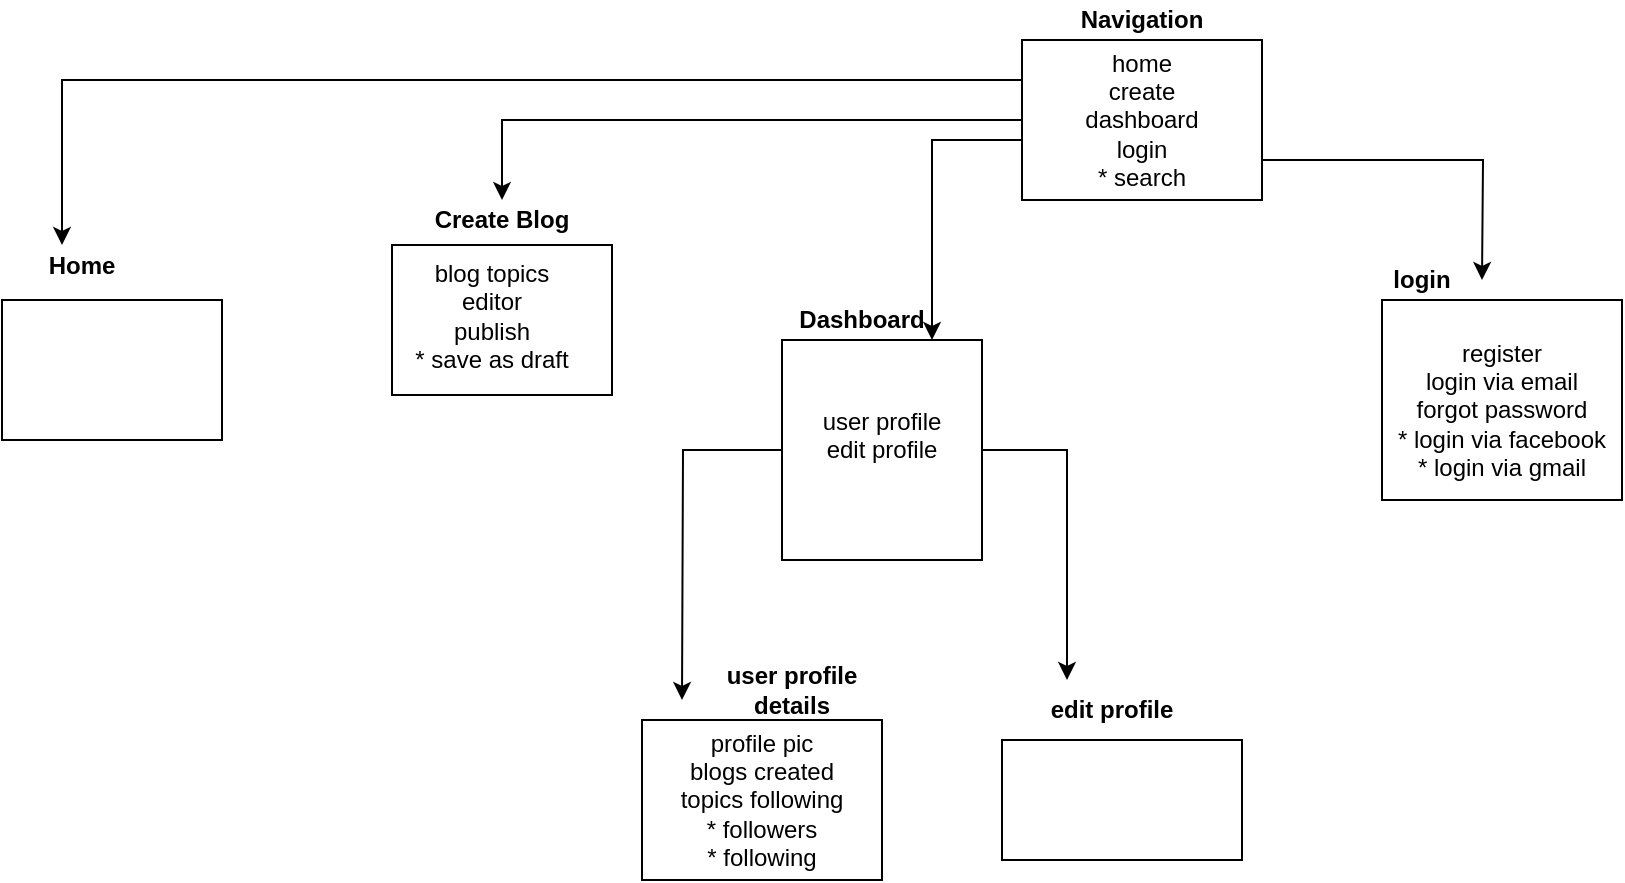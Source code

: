 <mxfile version="15.0.3" type="github">
  <diagram id="prtHgNgQTEPvFCAcTncT" name="Page-1">
    <mxGraphModel dx="1609" dy="472" grid="1" gridSize="10" guides="1" tooltips="1" connect="1" arrows="1" fold="1" page="1" pageScale="1" pageWidth="827" pageHeight="1169" math="0" shadow="0">
      <root>
        <mxCell id="0" />
        <mxCell id="1" parent="0" />
        <mxCell id="8EQNYQx7DyZxJMNojB_O-11" style="edgeStyle=orthogonalEdgeStyle;rounded=0;orthogonalLoop=1;jettySize=auto;html=1;exitX=1;exitY=0.75;exitDx=0;exitDy=0;" edge="1" parent="1" source="8EQNYQx7DyZxJMNojB_O-1">
          <mxGeometry relative="1" as="geometry">
            <mxPoint x="540" y="150" as="targetPoint" />
          </mxGeometry>
        </mxCell>
        <mxCell id="8EQNYQx7DyZxJMNojB_O-39" style="edgeStyle=orthogonalEdgeStyle;rounded=0;orthogonalLoop=1;jettySize=auto;html=1;exitX=0;exitY=0.75;exitDx=0;exitDy=0;entryX=0.75;entryY=0;entryDx=0;entryDy=0;" edge="1" parent="1" source="8EQNYQx7DyZxJMNojB_O-1" target="8EQNYQx7DyZxJMNojB_O-12">
          <mxGeometry relative="1" as="geometry">
            <Array as="points">
              <mxPoint x="310" y="80" />
              <mxPoint x="265" y="80" />
            </Array>
          </mxGeometry>
        </mxCell>
        <mxCell id="8EQNYQx7DyZxJMNojB_O-50" style="edgeStyle=orthogonalEdgeStyle;rounded=0;orthogonalLoop=1;jettySize=auto;html=1;entryX=0.25;entryY=0;entryDx=0;entryDy=0;" edge="1" parent="1" source="8EQNYQx7DyZxJMNojB_O-1" target="8EQNYQx7DyZxJMNojB_O-48">
          <mxGeometry relative="1" as="geometry">
            <mxPoint x="-170" y="30" as="targetPoint" />
            <Array as="points">
              <mxPoint x="-170" y="50" />
            </Array>
          </mxGeometry>
        </mxCell>
        <mxCell id="8EQNYQx7DyZxJMNojB_O-51" style="edgeStyle=orthogonalEdgeStyle;rounded=0;orthogonalLoop=1;jettySize=auto;html=1;entryX=0.5;entryY=0;entryDx=0;entryDy=0;" edge="1" parent="1" source="8EQNYQx7DyZxJMNojB_O-1" target="8EQNYQx7DyZxJMNojB_O-40">
          <mxGeometry relative="1" as="geometry" />
        </mxCell>
        <mxCell id="8EQNYQx7DyZxJMNojB_O-1" value="&lt;div&gt;home&lt;/div&gt;&lt;div&gt;create&lt;/div&gt;&lt;div&gt;dashboard&lt;/div&gt;&lt;div&gt;login&lt;/div&gt;&lt;div&gt;* search&lt;/div&gt;" style="rounded=0;whiteSpace=wrap;html=1;" vertex="1" parent="1">
          <mxGeometry x="310" y="30" width="120" height="80" as="geometry" />
        </mxCell>
        <mxCell id="8EQNYQx7DyZxJMNojB_O-3" value="" style="rounded=0;whiteSpace=wrap;html=1;" vertex="1" parent="1">
          <mxGeometry x="490" y="160" width="120" height="100" as="geometry" />
        </mxCell>
        <mxCell id="8EQNYQx7DyZxJMNojB_O-4" value="&lt;b&gt;login&lt;/b&gt;" style="text;html=1;strokeColor=none;fillColor=none;align=center;verticalAlign=middle;whiteSpace=wrap;rounded=0;" vertex="1" parent="1">
          <mxGeometry x="490" y="140" width="40" height="20" as="geometry" />
        </mxCell>
        <mxCell id="8EQNYQx7DyZxJMNojB_O-5" value="&lt;b&gt;Navigation&lt;/b&gt;" style="text;html=1;strokeColor=none;fillColor=none;align=center;verticalAlign=middle;whiteSpace=wrap;rounded=0;" vertex="1" parent="1">
          <mxGeometry x="350" y="10" width="40" height="20" as="geometry" />
        </mxCell>
        <mxCell id="8EQNYQx7DyZxJMNojB_O-6" value="&lt;div&gt;register&lt;/div&gt;&lt;div&gt;login via email&lt;/div&gt;&lt;div&gt;forgot password&lt;br&gt;&lt;/div&gt;&lt;div&gt;* login via facebook&lt;/div&gt;&lt;div&gt;* login via gmail&lt;br&gt;&lt;/div&gt;" style="text;html=1;strokeColor=none;fillColor=none;align=center;verticalAlign=middle;whiteSpace=wrap;rounded=0;" vertex="1" parent="1">
          <mxGeometry x="490" y="170" width="120" height="90" as="geometry" />
        </mxCell>
        <mxCell id="8EQNYQx7DyZxJMNojB_O-12" value="" style="rounded=0;whiteSpace=wrap;html=1;" vertex="1" parent="1">
          <mxGeometry x="190" y="180" width="100" height="110" as="geometry" />
        </mxCell>
        <mxCell id="8EQNYQx7DyZxJMNojB_O-17" value="&lt;b&gt;Dashboard&lt;/b&gt;" style="text;html=1;strokeColor=none;fillColor=none;align=center;verticalAlign=middle;whiteSpace=wrap;rounded=0;" vertex="1" parent="1">
          <mxGeometry x="210" y="160" width="40" height="20" as="geometry" />
        </mxCell>
        <mxCell id="8EQNYQx7DyZxJMNojB_O-34" style="edgeStyle=orthogonalEdgeStyle;rounded=0;orthogonalLoop=1;jettySize=auto;html=1;exitX=0;exitY=0.5;exitDx=0;exitDy=0;" edge="1" parent="1" source="8EQNYQx7DyZxJMNojB_O-19">
          <mxGeometry relative="1" as="geometry">
            <mxPoint x="140" y="360" as="targetPoint" />
          </mxGeometry>
        </mxCell>
        <mxCell id="8EQNYQx7DyZxJMNojB_O-35" style="edgeStyle=orthogonalEdgeStyle;rounded=0;orthogonalLoop=1;jettySize=auto;html=1;exitX=1;exitY=0.5;exitDx=0;exitDy=0;entryX=0.25;entryY=0;entryDx=0;entryDy=0;" edge="1" parent="1" source="8EQNYQx7DyZxJMNojB_O-19" target="8EQNYQx7DyZxJMNojB_O-32">
          <mxGeometry relative="1" as="geometry" />
        </mxCell>
        <mxCell id="8EQNYQx7DyZxJMNojB_O-19" value="&lt;div&gt;user profile&lt;/div&gt;&lt;div&gt;edit profile&lt;/div&gt;&lt;div&gt;&lt;br&gt;&lt;/div&gt;" style="text;html=1;strokeColor=none;fillColor=none;align=center;verticalAlign=middle;whiteSpace=wrap;rounded=0;" vertex="1" parent="1">
          <mxGeometry x="190" y="190" width="100" height="90" as="geometry" />
        </mxCell>
        <mxCell id="8EQNYQx7DyZxJMNojB_O-27" value="&lt;b&gt;user profile details&lt;/b&gt;" style="text;html=1;strokeColor=none;fillColor=none;align=center;verticalAlign=middle;whiteSpace=wrap;rounded=0;" vertex="1" parent="1">
          <mxGeometry x="150" y="340" width="90" height="30" as="geometry" />
        </mxCell>
        <mxCell id="8EQNYQx7DyZxJMNojB_O-29" value="" style="rounded=0;whiteSpace=wrap;html=1;align=center;" vertex="1" parent="1">
          <mxGeometry x="300" y="380" width="120" height="60" as="geometry" />
        </mxCell>
        <mxCell id="8EQNYQx7DyZxJMNojB_O-30" value="" style="rounded=0;whiteSpace=wrap;html=1;align=center;" vertex="1" parent="1">
          <mxGeometry x="120" y="370" width="120" height="80" as="geometry" />
        </mxCell>
        <mxCell id="8EQNYQx7DyZxJMNojB_O-31" value="&lt;div&gt;profile pic&lt;/div&gt;&lt;div&gt;blogs created&lt;/div&gt;&lt;div&gt;topics following&lt;br&gt;&lt;/div&gt;&lt;div&gt;* followers&lt;/div&gt;&lt;div&gt;* following&lt;br&gt;&lt;/div&gt;" style="text;html=1;strokeColor=none;fillColor=none;align=center;verticalAlign=middle;whiteSpace=wrap;rounded=0;" vertex="1" parent="1">
          <mxGeometry x="130" y="380" width="100" height="60" as="geometry" />
        </mxCell>
        <mxCell id="8EQNYQx7DyZxJMNojB_O-32" value="&lt;b&gt;edit profile&lt;br&gt;&lt;/b&gt;" style="text;html=1;strokeColor=none;fillColor=none;align=center;verticalAlign=middle;whiteSpace=wrap;rounded=0;" vertex="1" parent="1">
          <mxGeometry x="310" y="350" width="90" height="30" as="geometry" />
        </mxCell>
        <mxCell id="8EQNYQx7DyZxJMNojB_O-40" value="&lt;b&gt;Create Blog&lt;br&gt;&lt;/b&gt;" style="text;html=1;strokeColor=none;fillColor=none;align=center;verticalAlign=middle;whiteSpace=wrap;rounded=0;" vertex="1" parent="1">
          <mxGeometry x="10" y="110" width="80" height="20" as="geometry" />
        </mxCell>
        <mxCell id="8EQNYQx7DyZxJMNojB_O-44" value="" style="rounded=0;whiteSpace=wrap;html=1;align=center;" vertex="1" parent="1">
          <mxGeometry x="-5" y="132.5" width="110" height="75" as="geometry" />
        </mxCell>
        <mxCell id="8EQNYQx7DyZxJMNojB_O-45" value="&lt;div&gt;blog topics&lt;/div&gt;&lt;div&gt;editor&lt;/div&gt;&lt;div&gt;publish&lt;br&gt;&lt;/div&gt;&lt;div&gt;* save as draft&lt;br&gt;&lt;/div&gt;" style="text;html=1;strokeColor=none;fillColor=none;align=center;verticalAlign=middle;whiteSpace=wrap;rounded=0;" vertex="1" parent="1">
          <mxGeometry y="132.5" width="90" height="70" as="geometry" />
        </mxCell>
        <mxCell id="8EQNYQx7DyZxJMNojB_O-47" value="" style="rounded=0;whiteSpace=wrap;html=1;align=center;" vertex="1" parent="1">
          <mxGeometry x="-200" y="160" width="110" height="70" as="geometry" />
        </mxCell>
        <mxCell id="8EQNYQx7DyZxJMNojB_O-48" value="&lt;b&gt;Home&lt;/b&gt;" style="text;html=1;strokeColor=none;fillColor=none;align=center;verticalAlign=middle;whiteSpace=wrap;rounded=0;" vertex="1" parent="1">
          <mxGeometry x="-180" y="132.5" width="40" height="20" as="geometry" />
        </mxCell>
      </root>
    </mxGraphModel>
  </diagram>
</mxfile>
